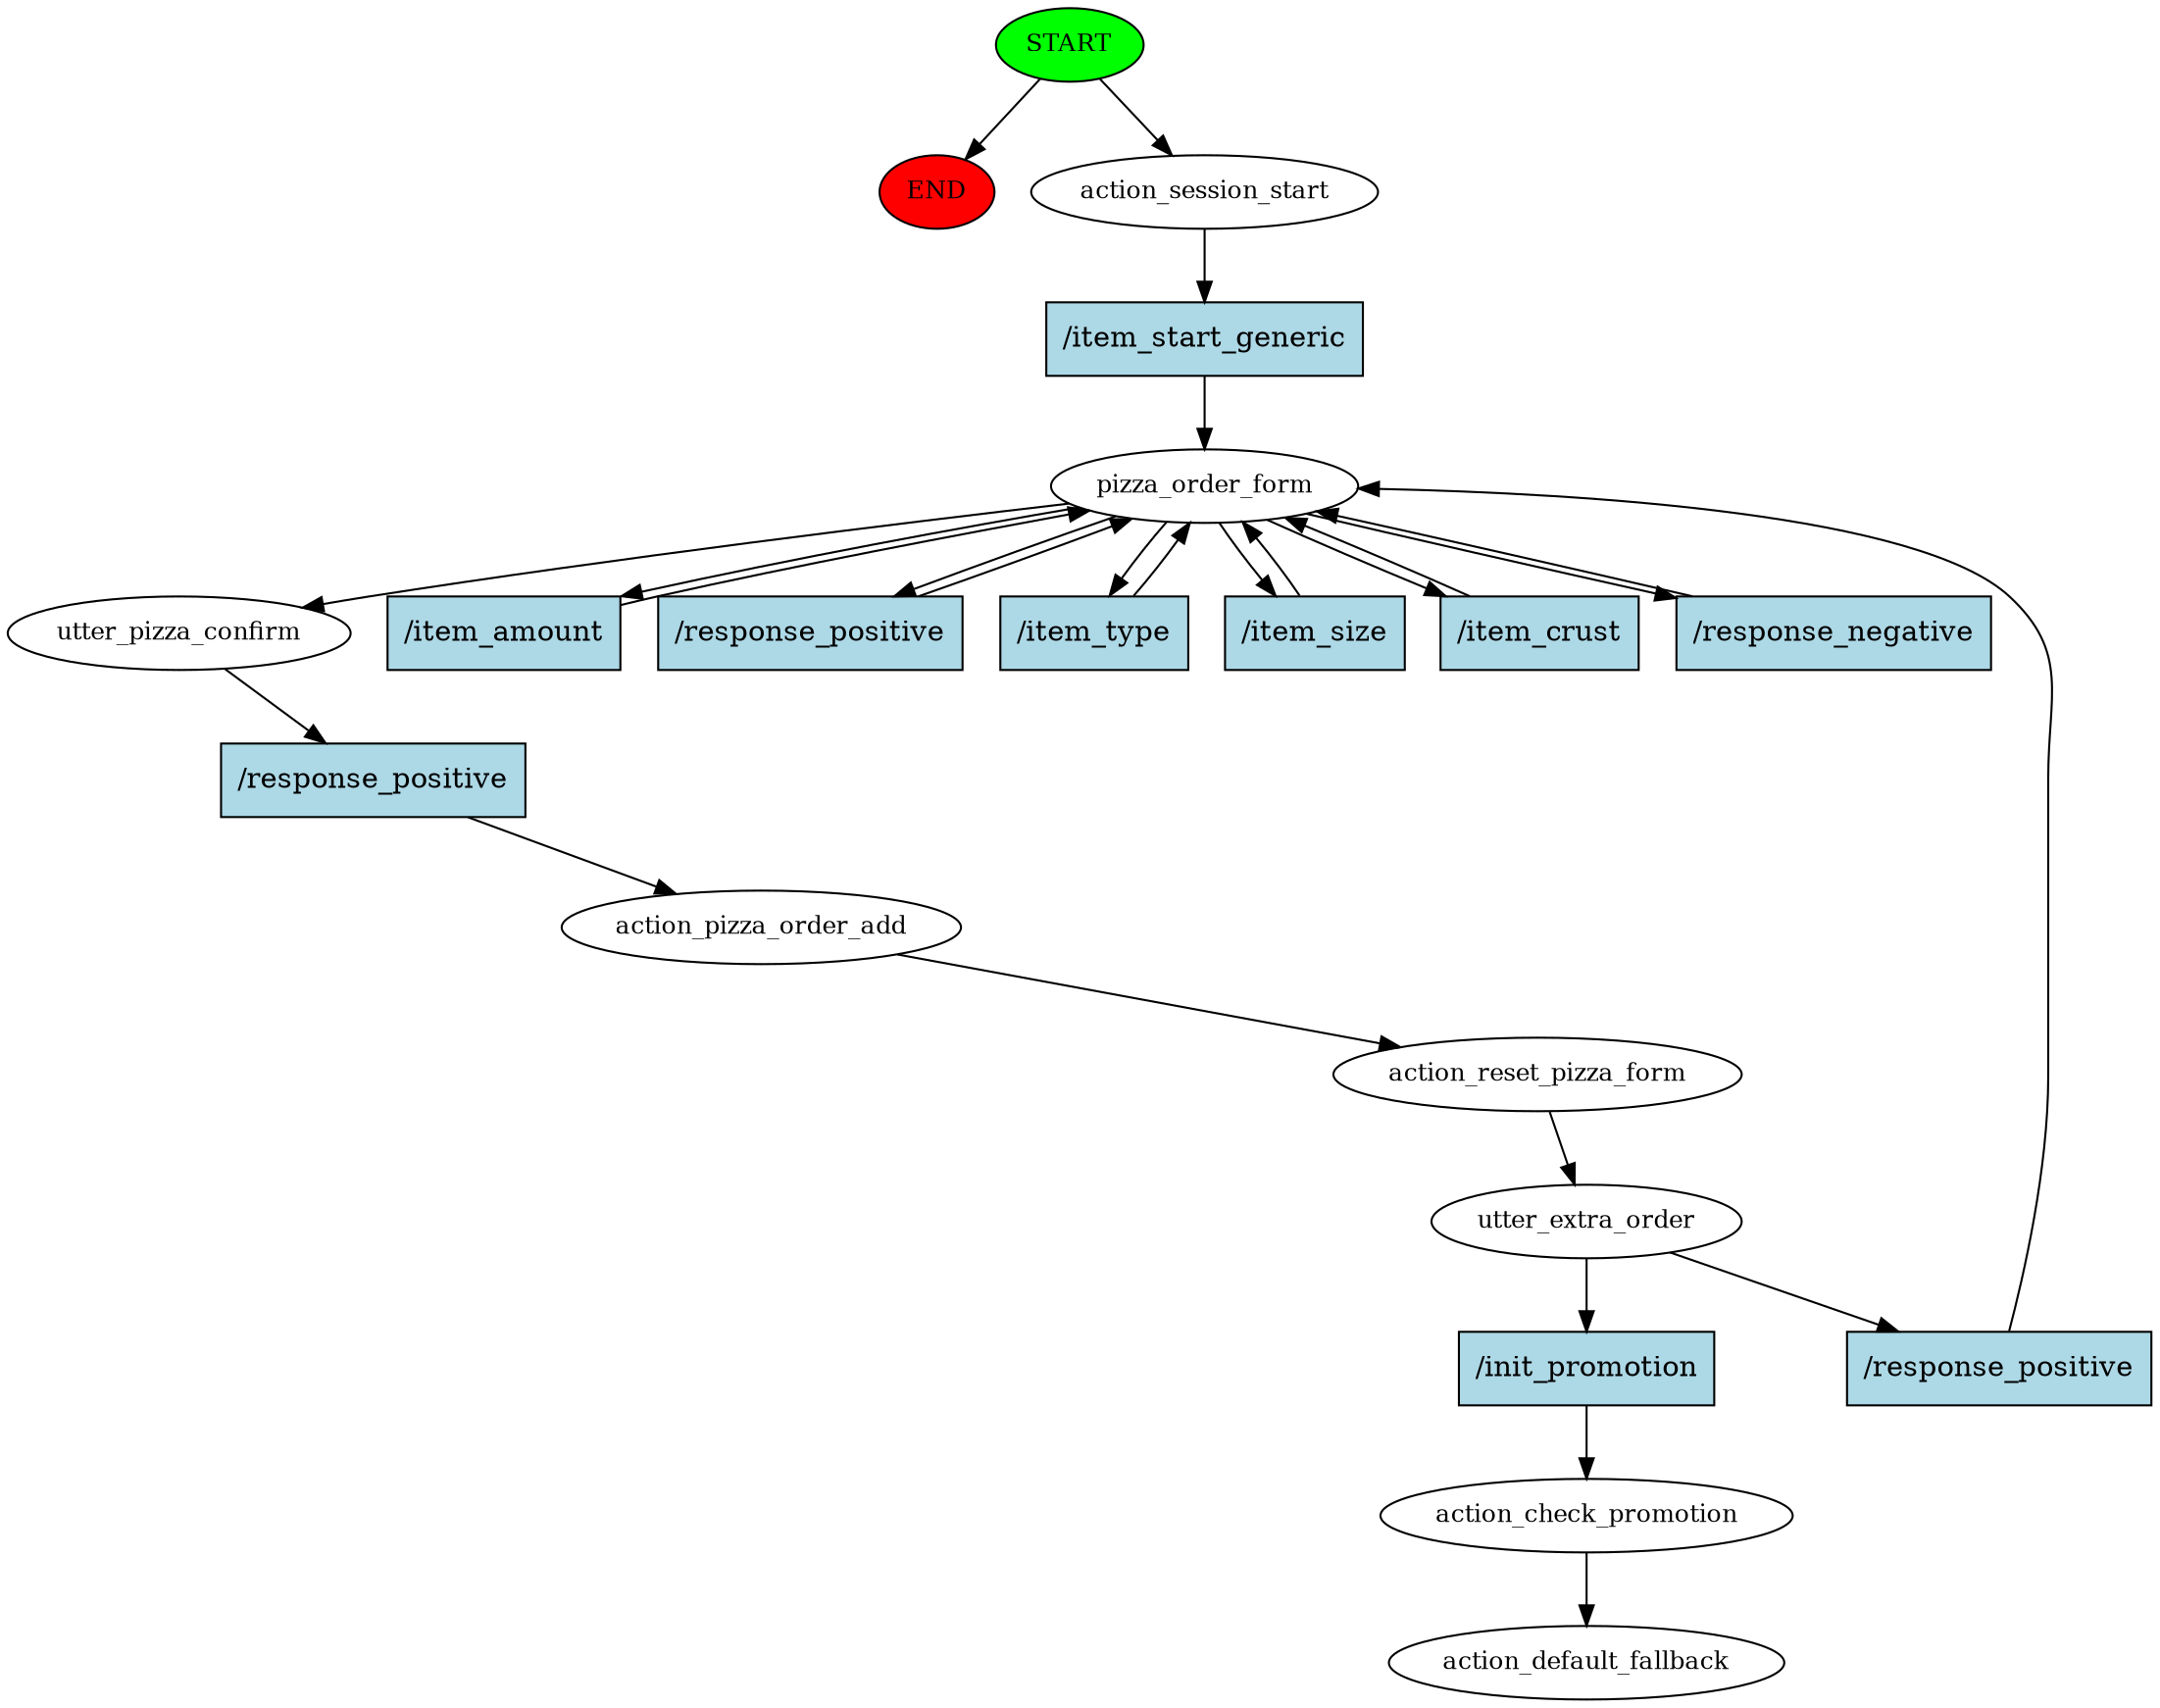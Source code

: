 digraph  {
0 [class="start active", fillcolor=green, fontsize=12, label=START, style=filled];
"-1" [class=end, fillcolor=red, fontsize=12, label=END, style=filled];
1 [class=active, fontsize=12, label=action_session_start];
2 [class=active, fontsize=12, label=pizza_order_form];
5 [class=active, fontsize=12, label=utter_pizza_confirm];
6 [class=active, fontsize=12, label=action_pizza_order_add];
7 [class=active, fontsize=12, label=action_reset_pizza_form];
8 [class=active, fontsize=12, label=utter_extra_order];
19 [class=active, fontsize=12, label=action_check_promotion];
20 [class="dashed active", fontsize=12, label=action_default_fallback];
21 [class="intent active", fillcolor=lightblue, label="/item_start_generic", shape=rect, style=filled];
22 [class="intent active", fillcolor=lightblue, label="/item_amount", shape=rect, style=filled];
23 [class="intent active", fillcolor=lightblue, label="/response_positive", shape=rect, style=filled];
24 [class="intent active", fillcolor=lightblue, label="/item_type", shape=rect, style=filled];
25 [class="intent active", fillcolor=lightblue, label="/item_size", shape=rect, style=filled];
26 [class="intent active", fillcolor=lightblue, label="/item_crust", shape=rect, style=filled];
27 [class="intent active", fillcolor=lightblue, label="/response_negative", shape=rect, style=filled];
28 [class="intent active", fillcolor=lightblue, label="/response_positive", shape=rect, style=filled];
29 [class="intent active", fillcolor=lightblue, label="/init_promotion", shape=rect, style=filled];
30 [class="intent active", fillcolor=lightblue, label="/response_positive", shape=rect, style=filled];
0 -> "-1"  [class="", key=NONE, label=""];
0 -> 1  [class=active, key=NONE, label=""];
1 -> 21  [class=active, key=0];
2 -> 5  [class=active, key=NONE, label=""];
2 -> 22  [class=active, key=0];
2 -> 23  [class=active, key=0];
2 -> 24  [class=active, key=0];
2 -> 25  [class=active, key=0];
2 -> 26  [class=active, key=0];
2 -> 27  [class=active, key=0];
5 -> 28  [class=active, key=0];
6 -> 7  [class=active, key=NONE, label=""];
7 -> 8  [class=active, key=NONE, label=""];
8 -> 29  [class=active, key=0];
8 -> 30  [class=active, key=0];
19 -> 20  [class=active, key=NONE, label=""];
21 -> 2  [class=active, key=0];
22 -> 2  [class=active, key=0];
23 -> 2  [class=active, key=0];
24 -> 2  [class=active, key=0];
25 -> 2  [class=active, key=0];
26 -> 2  [class=active, key=0];
27 -> 2  [class=active, key=0];
28 -> 6  [class=active, key=0];
29 -> 19  [class=active, key=0];
30 -> 2  [class=active, key=0];
}
